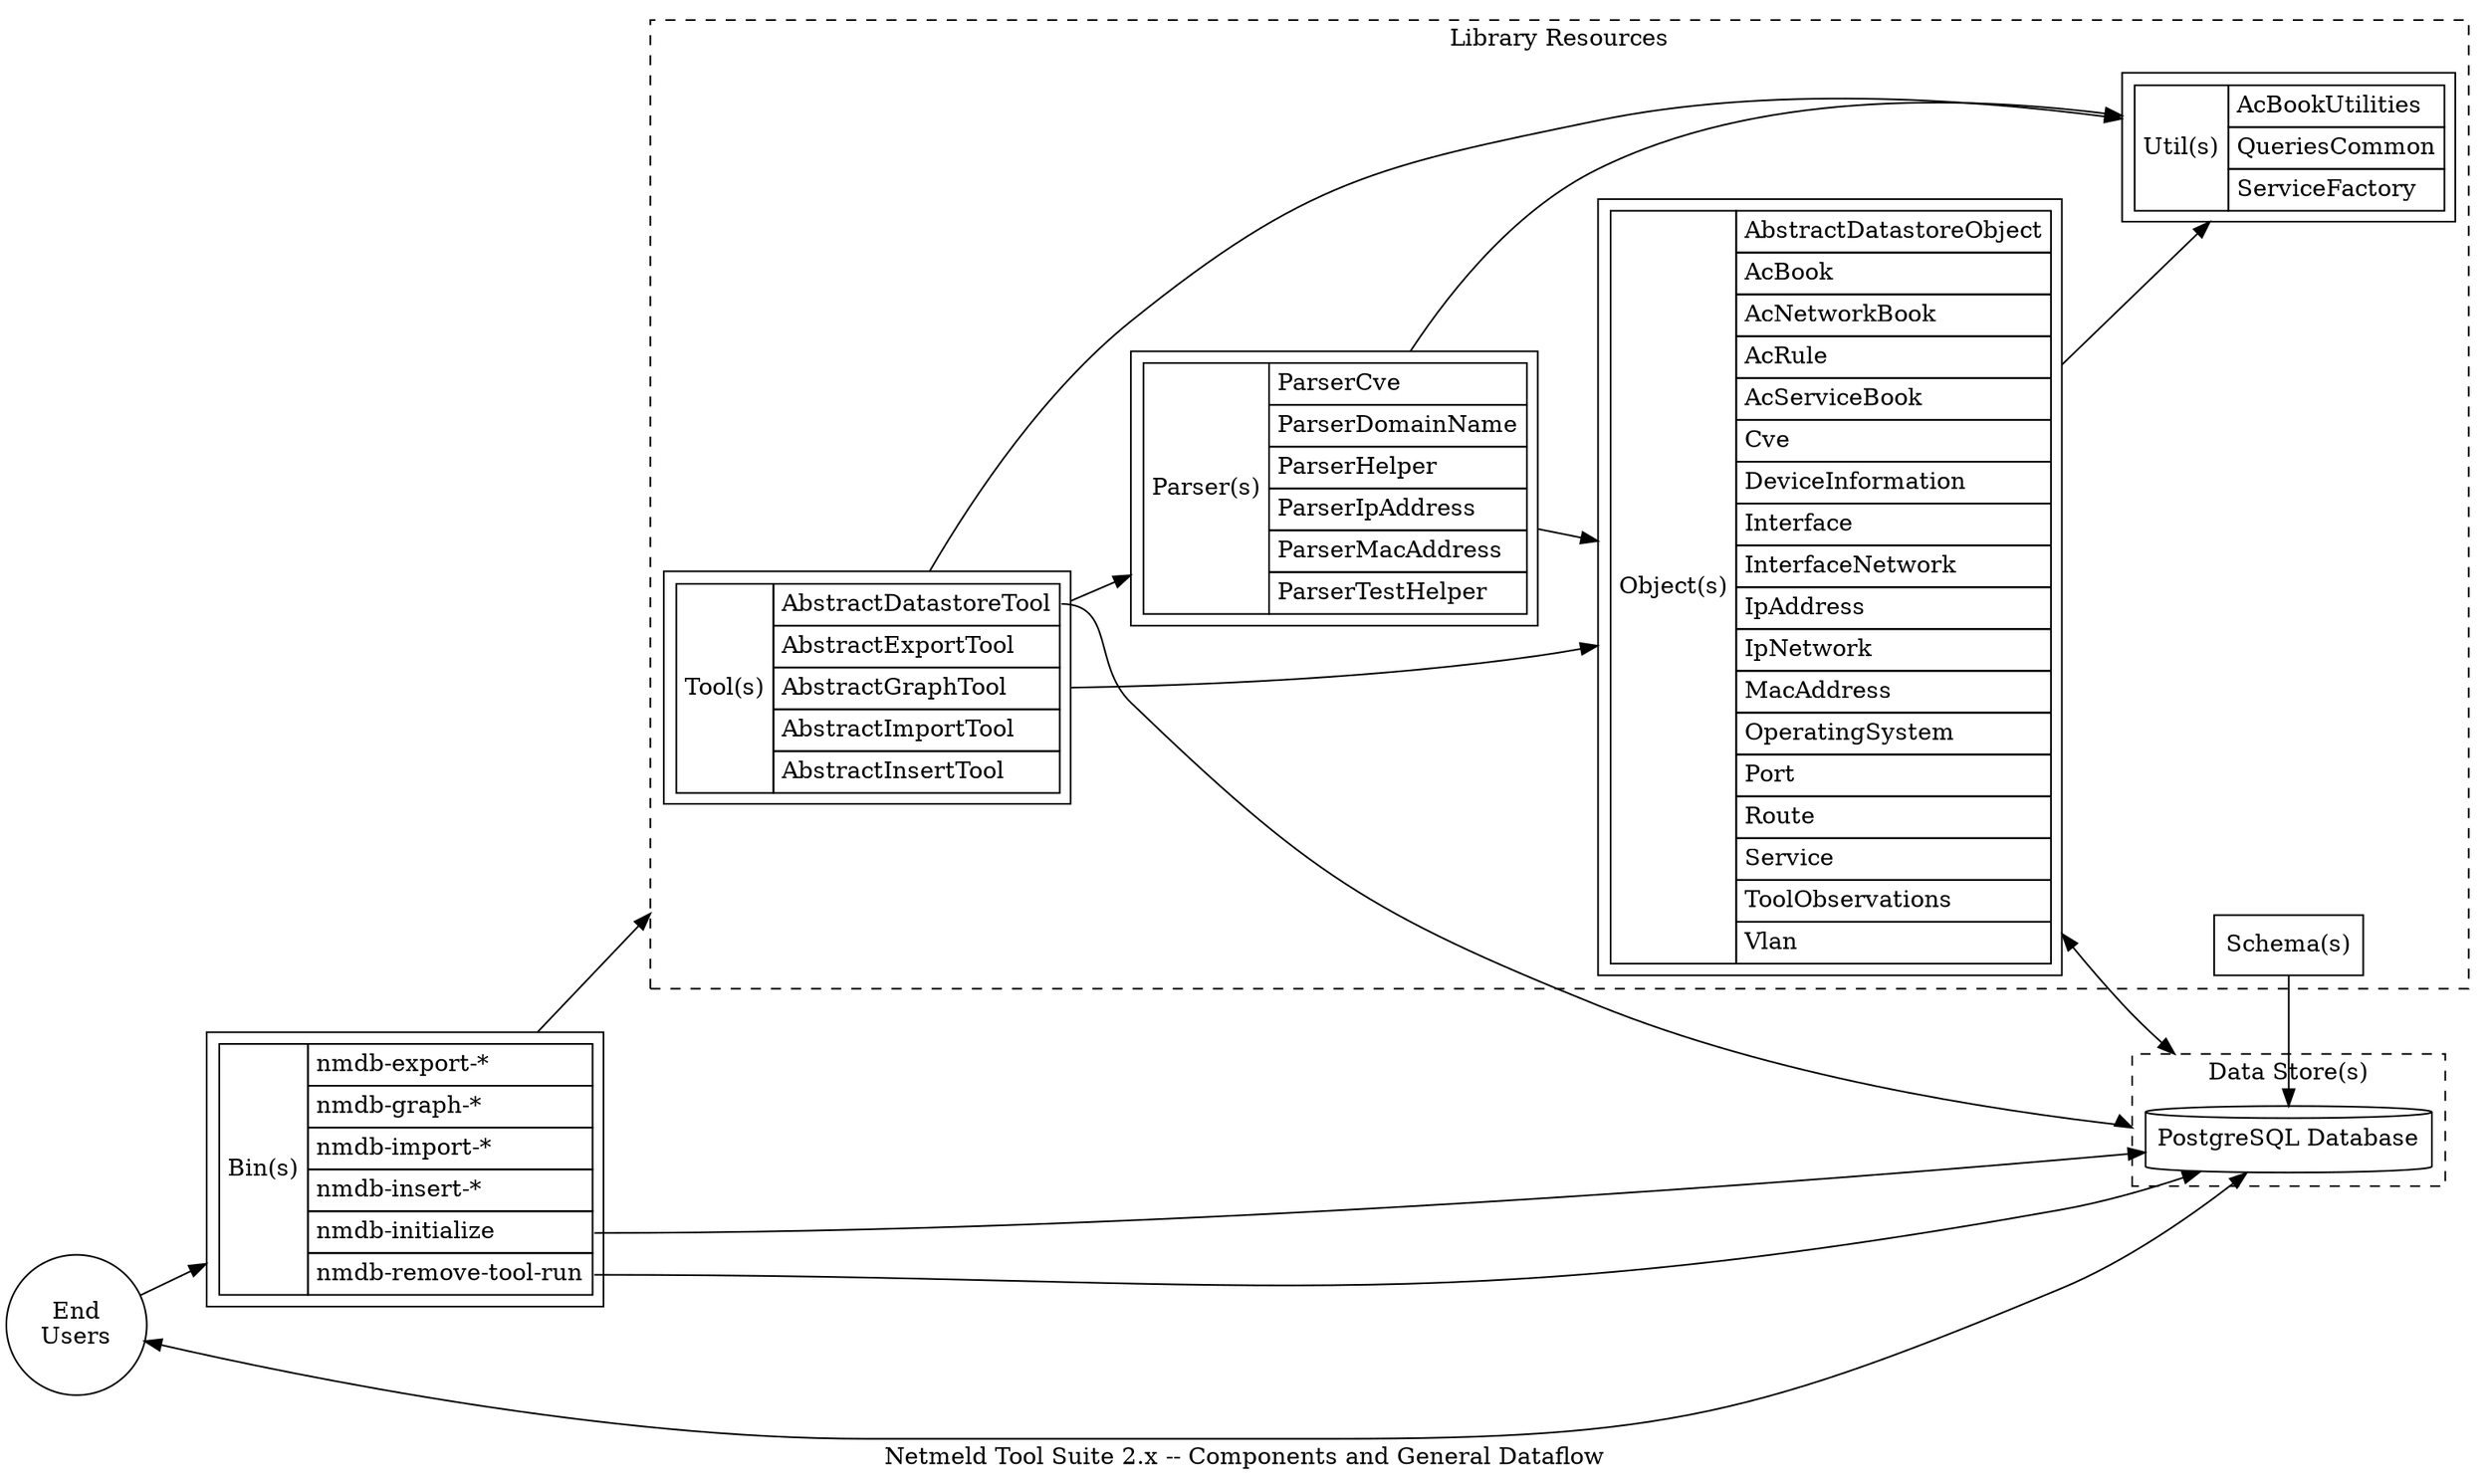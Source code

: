digraph netmeld {
  rankdir=LR;
  nodesep=0.5;
  ranksep=0.5;
  newrank=true;
  splines=spline;
  compound=true;
  //concentrate=true; // NOTE: this incorrectly "hides" some lines

  label="Netmeld Tool Suite 2.x -- Components and General Dataflow";

  node[shape="circle"];
  users [label="End\nUsers"];

  // find . -iname "nmdb-*" -printf '%f\n' | sed -e 's/.cpp//g' | sort -u | sed -e 's/\(.*\)/<tr><td align="left">\1<\/td><\/tr>/g'

  node[shape="rectangle",margin=0.1];
  bins [label=<
    <table border="0" cellborder="1" cellspacing="0" cellpadding="4">
      <tr><td rowspan="7">Bin(s)</td></tr>
      <tr><td align="left">nmdb-export-*</td></tr>
      <tr><td align="left">nmdb-graph-*</td></tr>
      <tr><td align="left">nmdb-import-*</td></tr>
      <tr><td align="left">nmdb-insert-*</td></tr>
      <tr><td align="left" port="init">nmdb-initialize</td></tr>
      <tr><td align="left" port="remove">nmdb-remove-tool-run</td></tr>
    </table>>];


  // find common/schemas -iname "*.hpp" -printf '%f\n' | sed -e 's/.hpp//g' | sort -u | sed -e 's/\(.*\)/<tr><td align="left">\1<\/td><\/tr>/g'

  subgraph cluster_lib {
    label="Library Resources";
    style="dashed";

    node[shape="rectangle",margin=0.1];
    objects [label=<
      <table border="0" cellborder="1" cellspacing="0" cellpadding="4">
        <tr><td rowspan="19">Object(s)</td></tr>
        <tr><td align="left">AbstractDatastoreObject</td></tr>
        <tr><td align="left">AcBook</td></tr>
        <tr><td align="left">AcNetworkBook</td></tr>
        <tr><td align="left">AcRule</td></tr>
        <tr><td align="left">AcServiceBook</td></tr>
        <tr><td align="left">Cve</td></tr>
        <tr><td align="left">DeviceInformation</td></tr>
        <tr><td align="left">Interface</td></tr>
        <tr><td align="left">InterfaceNetwork</td></tr>
        <tr><td align="left">IpAddress</td></tr>
        <tr><td align="left">IpNetwork</td></tr>
        <tr><td align="left">MacAddress</td></tr>
        <tr><td align="left">OperatingSystem</td></tr>
        <tr><td align="left">Port</td></tr>
        <tr><td align="left">Route</td></tr>
        <tr><td align="left">Service</td></tr>
        <tr><td align="left">ToolObservations</td></tr>
        <tr><td align="left">Vlan</td></tr>
      </table>>];
    parsers [label=<
      <table border="0" cellborder="1" cellspacing="0" cellpadding="4">
        <tr><td rowspan="7">Parser(s)</td></tr>
        <tr><td align="left">ParserCve</td></tr>
        <tr><td align="left">ParserDomainName</td></tr>
        <tr><td align="left">ParserHelper</td></tr>
        <tr><td align="left">ParserIpAddress</td></tr>
        <tr><td align="left">ParserMacAddress</td></tr>
        <tr><td align="left">ParserTestHelper</td></tr>
      </table>>];
    tools [label=<
      <table border="0" cellborder="1" cellspacing="0" cellpadding="4">
        <tr><td rowspan="6">Tool(s)</td></tr>
        <tr><td align="left" port="dstool">AbstractDatastoreTool</td></tr>
        <tr><td align="left">AbstractExportTool</td></tr>
        <tr><td align="left">AbstractGraphTool</td></tr>
        <tr><td align="left">AbstractImportTool</td></tr>
        <tr><td align="left">AbstractInsertTool</td></tr>
      </table>>];
    utils [label=<
      <table border="0" cellborder="1" cellspacing="0" cellpadding="4">
        <tr><td rowspan="4">Util(s)</td></tr>
        <tr><td align="left">AcBookUtilities</td></tr>
        <tr><td align="left">QueriesCommon</td></tr>
        <tr><td align="left">ServiceFactory</td></tr>
      </table>>];

    schemas [label="Schema(s)"];
  }

  subgraph cluster_datastore {
    label="Data Store(s)";
    style="dashed";

    node [shape="cylinder"];
    psqldb [label="PostgreSQL Database"];
  }


  {rank=same; schemas psqldb};

  users->bins;
  users->psqldb [dir="both"];
  schemas->psqldb;
  objects->psqldb [dir="both", lhead="cluster_datastore"];
  bins->tools [lhead="cluster_lib"];
  bins:init->psqldb;
  bins:remove->psqldb;
  tools->{parsers objects utils};
  tools:dstool->psqldb [lhead="cluster_datastore"];
  parsers->{objects utils};
  objects->utils;
}
